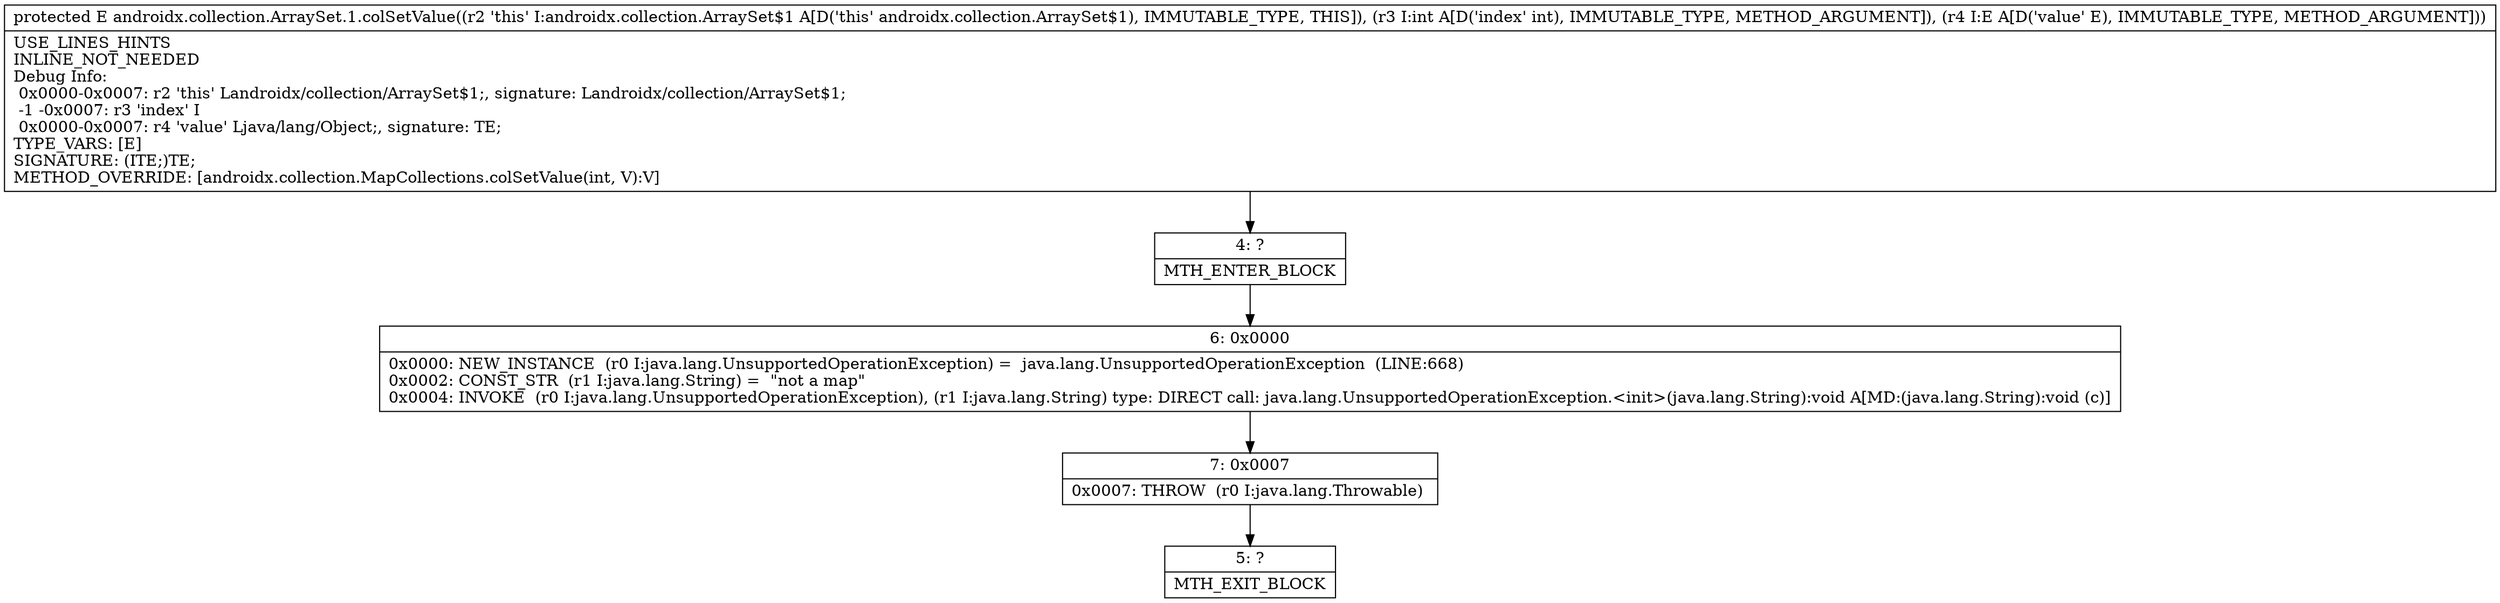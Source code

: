 digraph "CFG forandroidx.collection.ArraySet.1.colSetValue(ILjava\/lang\/Object;)Ljava\/lang\/Object;" {
Node_4 [shape=record,label="{4\:\ ?|MTH_ENTER_BLOCK\l}"];
Node_6 [shape=record,label="{6\:\ 0x0000|0x0000: NEW_INSTANCE  (r0 I:java.lang.UnsupportedOperationException) =  java.lang.UnsupportedOperationException  (LINE:668)\l0x0002: CONST_STR  (r1 I:java.lang.String) =  \"not a map\" \l0x0004: INVOKE  (r0 I:java.lang.UnsupportedOperationException), (r1 I:java.lang.String) type: DIRECT call: java.lang.UnsupportedOperationException.\<init\>(java.lang.String):void A[MD:(java.lang.String):void (c)]\l}"];
Node_7 [shape=record,label="{7\:\ 0x0007|0x0007: THROW  (r0 I:java.lang.Throwable) \l}"];
Node_5 [shape=record,label="{5\:\ ?|MTH_EXIT_BLOCK\l}"];
MethodNode[shape=record,label="{protected E androidx.collection.ArraySet.1.colSetValue((r2 'this' I:androidx.collection.ArraySet$1 A[D('this' androidx.collection.ArraySet$1), IMMUTABLE_TYPE, THIS]), (r3 I:int A[D('index' int), IMMUTABLE_TYPE, METHOD_ARGUMENT]), (r4 I:E A[D('value' E), IMMUTABLE_TYPE, METHOD_ARGUMENT]))  | USE_LINES_HINTS\lINLINE_NOT_NEEDED\lDebug Info:\l  0x0000\-0x0007: r2 'this' Landroidx\/collection\/ArraySet$1;, signature: Landroidx\/collection\/ArraySet$1;\l  \-1 \-0x0007: r3 'index' I\l  0x0000\-0x0007: r4 'value' Ljava\/lang\/Object;, signature: TE;\lTYPE_VARS: [E]\lSIGNATURE: (ITE;)TE;\lMETHOD_OVERRIDE: [androidx.collection.MapCollections.colSetValue(int, V):V]\l}"];
MethodNode -> Node_4;Node_4 -> Node_6;
Node_6 -> Node_7;
Node_7 -> Node_5;
}

